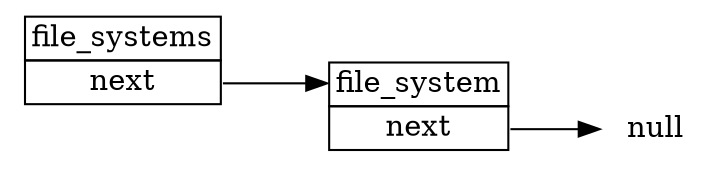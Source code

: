 digraph circle{
    node [shape=plaintext]
    rankdir = LR

    file_systems [
        label=< 
        <TABLE BORDER="0" CELLBORDER="1" CELLSPACING="0">
            <TR>
                <TD PORT="name">file_systems</TD>
            </TR>
            <TR>
                <TD PORT="next">next</TD>
            </TR>
        </TABLE>>
    ];
     file_system_1 [
        label=< 
        <TABLE BORDER="0" CELLBORDER="1" CELLSPACING="0">
            <TR>
                <TD PORT="name">file_system</TD>
            </TR>
            <TR>
                <TD PORT="next">next</TD>
            </TR>
        </TABLE>>
    ];
    file_systems:next -> file_system_1:name
    file_system_1:next -> null

}